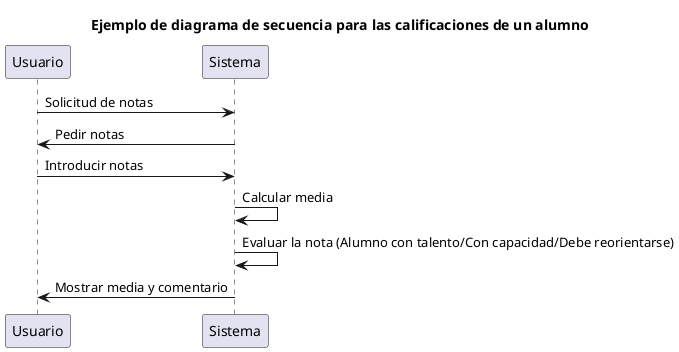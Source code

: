 
@startuml calificaiones

    title Ejemplo de diagrama de secuencia para las calificaciones de un alumno

    participant Usuario
    participant Sistema

    Usuario -> Sistema: Solicitud de notas
    Sistema -> Usuario: Pedir notas
    Usuario -> Sistema: Introducir notas
    Sistema -> Sistema: Calcular media
    Sistema -> Sistema: Evaluar la nota (Alumno con talento/Con capacidad/Debe reorientarse)    
    Sistema -> Usuario: Mostrar media y comentario

@enduml
